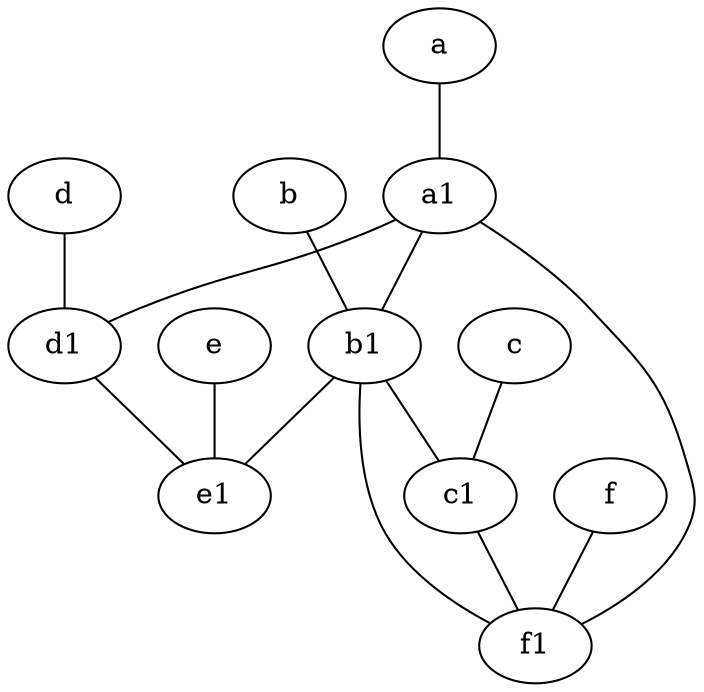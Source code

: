 graph {
	node [labelfontsize=50]
	d [labelfontsize=50 pos="2,5!"]
	e [labelfontsize=50 pos="7,9!"]
	c [labelfontsize=50 pos="4.5,2!"]
	c1 [labelfontsize=50 pos="4.5,3!"]
	e1 [labelfontsize=50 pos="7,7!"]
	d1 [labelfontsize=50 pos="3,5!"]
	b [labelfontsize=50 pos="10,4!"]
	f [labelfontsize=50 pos="3,9!"]
	a1 [labelfontsize=50 pos="8,3!"]
	f1 [labelfontsize=50 pos="3,8!"]
	b1 [labelfontsize=50 pos="9,4!"]
	a [labelfontsize=50 pos="8,2!"]
	c -- c1
	c1 -- f1
	a -- a1
	b1 -- f1
	b1 -- c1
	b1 -- e1
	a1 -- b1
	e -- e1
	f -- f1
	a1 -- f1
	d -- d1
	b -- b1
	d1 -- e1
	a1 -- d1
}
